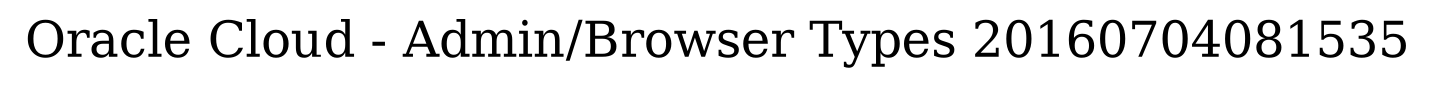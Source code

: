 digraph LexiconGraph {
graph[label="Oracle Cloud - Admin/Browser Types 20160704081535", fontsize=24]
splines=true
}
